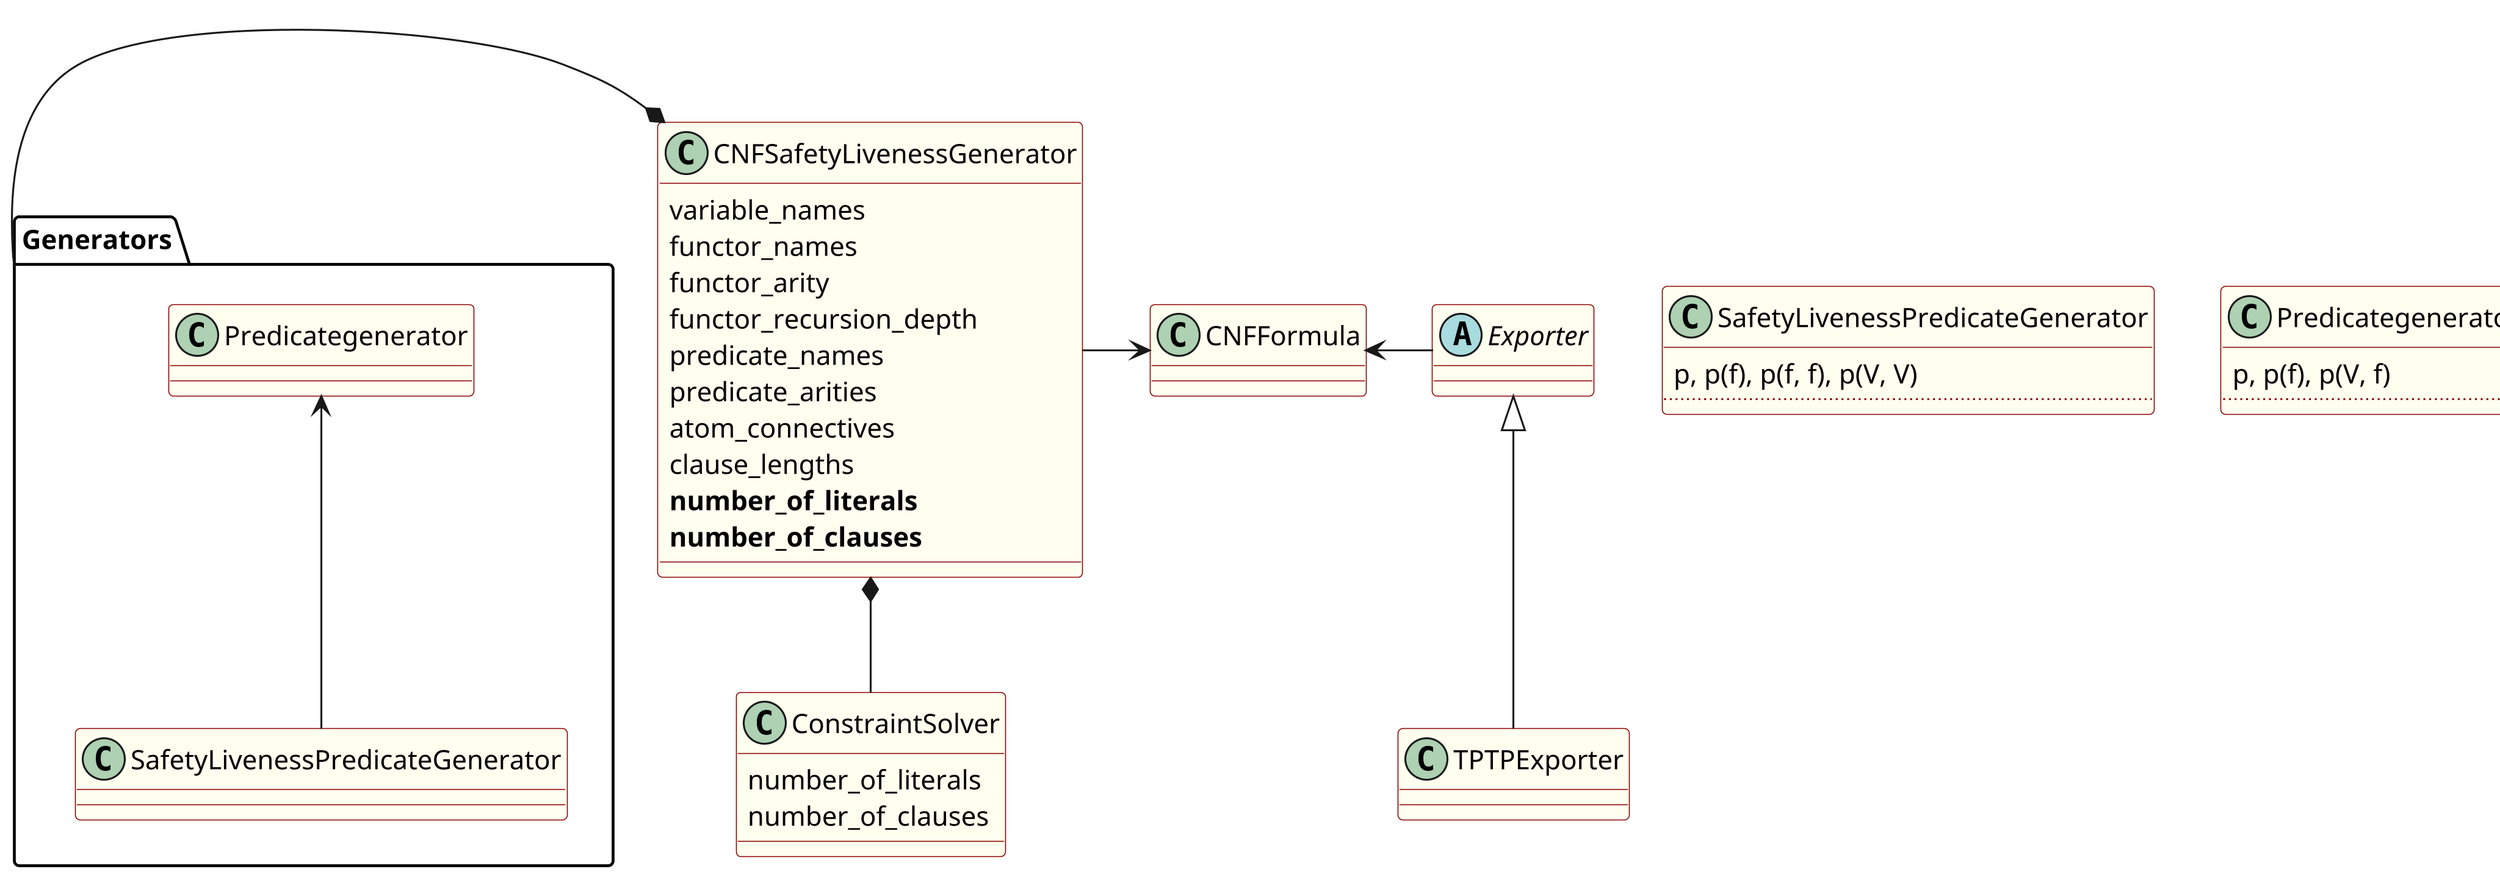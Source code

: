 @startuml
skinparam dpi 300

skinparam class {
  backgroundColor Ivory
  borderColor DarkRed
}

package Generators {
  Predicategenerator <-- SafetyLivenessPredicateGenerator
}

Generators -* CNFSafetyLivenessGenerator
CNFSafetyLivenessGenerator *-- ConstraintSolver
CNFSafetyLivenessGenerator -> CNFFormula
CNFFormula <- Exporter
Exporter <|-- TPTPExporter

class CNFSafetyLivenessGenerator {
  variable_names 
  functor_names 
  functor_arity 
  functor_recursion_depth 
  predicate_names
  predicate_arities
  atom_connectives
  clause_lengths 
  **number_of_literals**
  **number_of_clauses**
}

class ConstraintSolver {
  number_of_literals
  number_of_clauses
}

abstract class Exporter {
}

class SafetyLivenessPredicateGenerator {
	p, p(f), p(f, f), p(V, V)
	..
}

class Predicategenerator {
	p, p(f), p(V, f)
	..
}

@enduml
